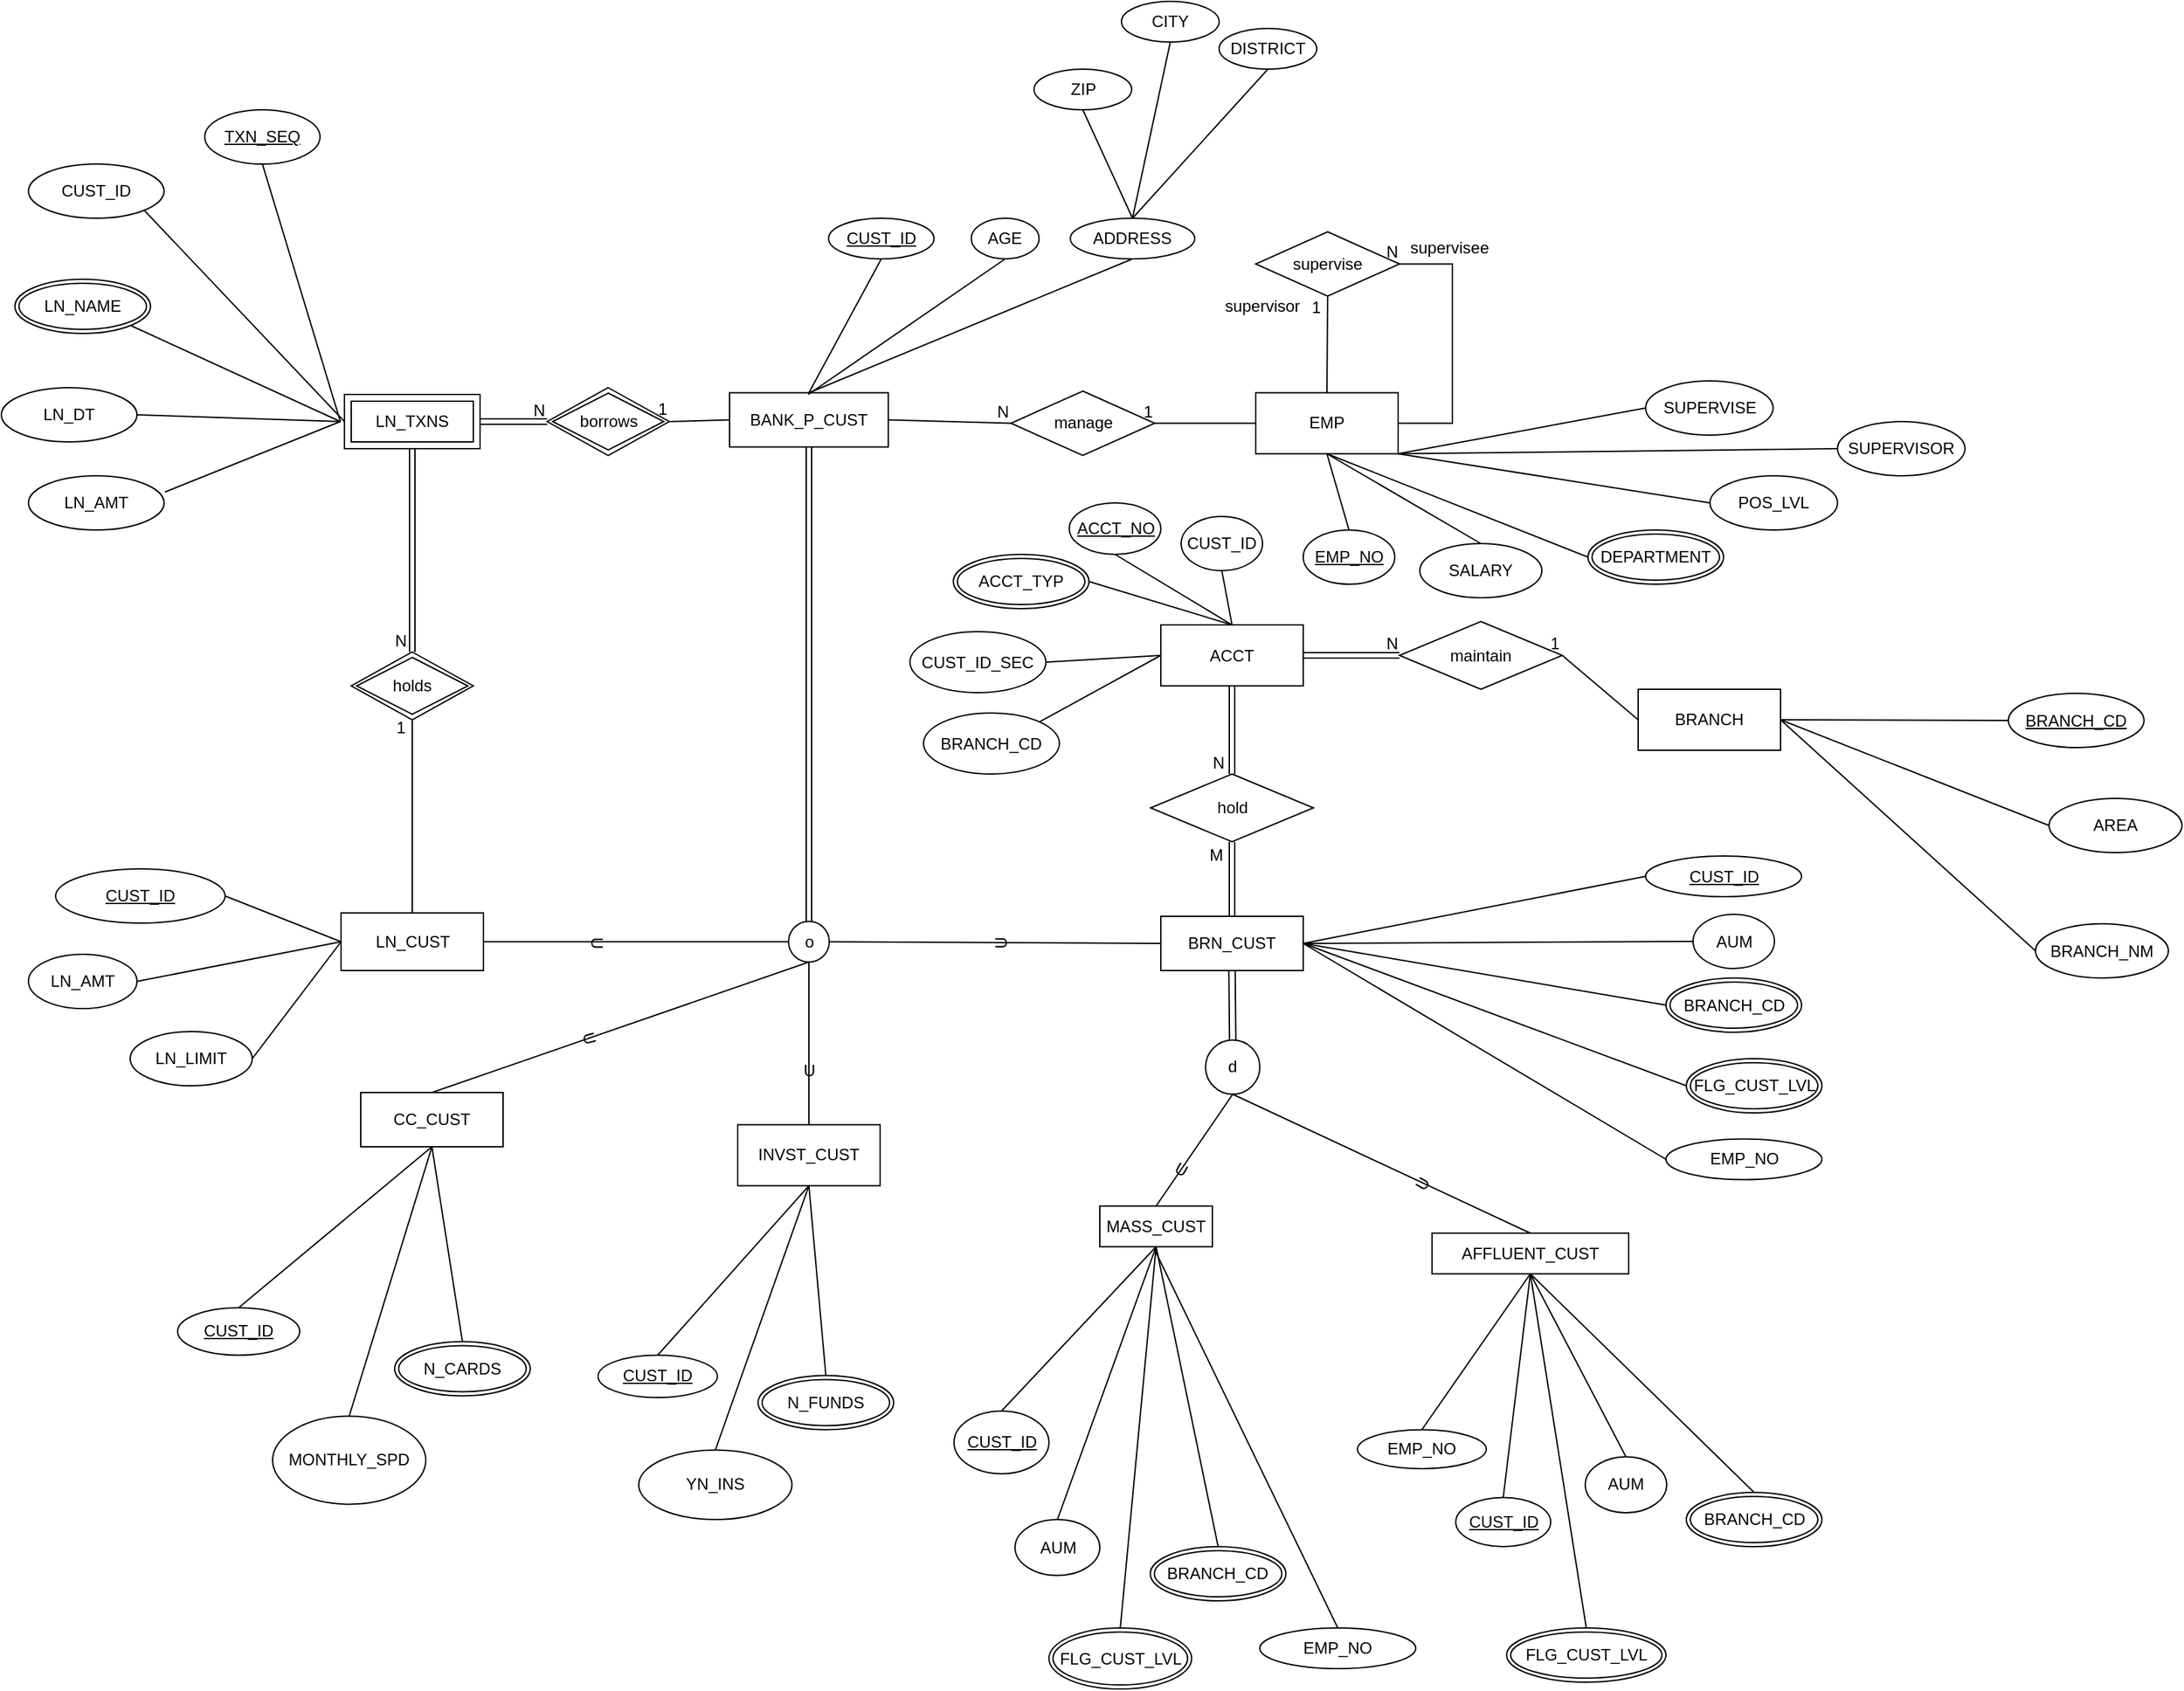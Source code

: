 <mxfile version="21.1.1" type="github">
  <diagram id="R2lEEEUBdFMjLlhIrx00" name="Page-1">
    <mxGraphModel dx="2378" dy="1888" grid="1" gridSize="10" guides="1" tooltips="1" connect="1" arrows="0" fold="1" page="1" pageScale="1" pageWidth="850" pageHeight="1100" math="0" shadow="0" extFonts="Permanent Marker^https://fonts.googleapis.com/css?family=Permanent+Marker">
      <root>
        <mxCell id="0" />
        <mxCell id="1" parent="0" />
        <mxCell id="X_ObQz0MvqeAvcVC8B-2-1" value="BANK_P_CUST" style="rounded=0;whiteSpace=wrap;html=1;" parent="1" vertex="1">
          <mxGeometry x="367" y="238.75" width="117" height="40" as="geometry" />
        </mxCell>
        <mxCell id="X_ObQz0MvqeAvcVC8B-2-3" value="CC_CUST" style="rounded=0;whiteSpace=wrap;html=1;" parent="1" vertex="1">
          <mxGeometry x="95" y="755" width="105" height="40" as="geometry" />
        </mxCell>
        <mxCell id="X_ObQz0MvqeAvcVC8B-2-4" value="BRN_CUST" style="rounded=0;whiteSpace=wrap;html=1;" parent="1" vertex="1">
          <mxGeometry x="685" y="625" width="105" height="40" as="geometry" />
        </mxCell>
        <mxCell id="X_ObQz0MvqeAvcVC8B-2-5" value="INVST_CUST" style="rounded=0;whiteSpace=wrap;html=1;" parent="1" vertex="1">
          <mxGeometry x="373" y="778.75" width="105" height="45" as="geometry" />
        </mxCell>
        <mxCell id="X_ObQz0MvqeAvcVC8B-2-6" value="o" style="ellipse;whiteSpace=wrap;html=1;aspect=fixed;" parent="1" vertex="1">
          <mxGeometry x="410.5" y="628.75" width="30" height="30" as="geometry" />
        </mxCell>
        <mxCell id="X_ObQz0MvqeAvcVC8B-2-7" value="" style="endArrow=none;html=1;rounded=0;entryX=0;entryY=0.5;entryDx=0;entryDy=0;exitX=1;exitY=0.5;exitDx=0;exitDy=0;" parent="1" source="X_ObQz0MvqeAvcVC8B-2-35" target="X_ObQz0MvqeAvcVC8B-2-6" edge="1">
          <mxGeometry width="50" height="50" relative="1" as="geometry">
            <mxPoint x="270" y="542.5" as="sourcePoint" />
            <mxPoint x="480" y="542.5" as="targetPoint" />
          </mxGeometry>
        </mxCell>
        <mxCell id="X_ObQz0MvqeAvcVC8B-2-8" value="" style="endArrow=none;html=1;rounded=0;entryX=0.5;entryY=1;entryDx=0;entryDy=0;exitX=0.5;exitY=0;exitDx=0;exitDy=0;" parent="1" source="X_ObQz0MvqeAvcVC8B-2-3" target="X_ObQz0MvqeAvcVC8B-2-6" edge="1">
          <mxGeometry width="50" height="50" relative="1" as="geometry">
            <mxPoint x="445" y="710" as="sourcePoint" />
            <mxPoint x="495" y="660" as="targetPoint" />
          </mxGeometry>
        </mxCell>
        <mxCell id="X_ObQz0MvqeAvcVC8B-2-11" value="" style="shape=link;html=1;rounded=0;entryX=0.5;entryY=1;entryDx=0;entryDy=0;exitX=0.5;exitY=0;exitDx=0;exitDy=0;" parent="1" source="X_ObQz0MvqeAvcVC8B-2-6" target="X_ObQz0MvqeAvcVC8B-2-1" edge="1">
          <mxGeometry width="100" relative="1" as="geometry">
            <mxPoint x="410" y="400" as="sourcePoint" />
            <mxPoint x="510" y="400" as="targetPoint" />
          </mxGeometry>
        </mxCell>
        <mxCell id="X_ObQz0MvqeAvcVC8B-2-12" value="&lt;u&gt;CUST_ID&lt;/u&gt;" style="ellipse;whiteSpace=wrap;html=1;" parent="1" vertex="1">
          <mxGeometry x="440" y="110" width="77.75" height="30" as="geometry" />
        </mxCell>
        <mxCell id="X_ObQz0MvqeAvcVC8B-2-13" value="AGE" style="ellipse;whiteSpace=wrap;html=1;" parent="1" vertex="1">
          <mxGeometry x="545.25" y="110" width="50" height="30" as="geometry" />
        </mxCell>
        <mxCell id="X_ObQz0MvqeAvcVC8B-2-14" value="ADDRESS" style="ellipse;whiteSpace=wrap;html=1;" parent="1" vertex="1">
          <mxGeometry x="618.25" y="110" width="91.75" height="30" as="geometry" />
        </mxCell>
        <mxCell id="X_ObQz0MvqeAvcVC8B-2-15" value="" style="endArrow=none;html=1;rounded=0;entryX=0.5;entryY=1;entryDx=0;entryDy=0;exitX=0.5;exitY=0;exitDx=0;exitDy=0;" parent="1" source="X_ObQz0MvqeAvcVC8B-2-1" target="X_ObQz0MvqeAvcVC8B-2-12" edge="1">
          <mxGeometry width="50" height="50" relative="1" as="geometry">
            <mxPoint x="430" y="420" as="sourcePoint" />
            <mxPoint x="480" y="370" as="targetPoint" />
          </mxGeometry>
        </mxCell>
        <mxCell id="X_ObQz0MvqeAvcVC8B-2-16" value="" style="endArrow=none;html=1;rounded=0;entryX=0.5;entryY=1;entryDx=0;entryDy=0;" parent="1" target="X_ObQz0MvqeAvcVC8B-2-13" edge="1">
          <mxGeometry width="50" height="50" relative="1" as="geometry">
            <mxPoint x="425" y="240" as="sourcePoint" />
            <mxPoint x="358" y="200" as="targetPoint" />
          </mxGeometry>
        </mxCell>
        <mxCell id="X_ObQz0MvqeAvcVC8B-2-17" value="" style="endArrow=none;html=1;rounded=0;entryX=0.5;entryY=1;entryDx=0;entryDy=0;exitX=0.5;exitY=0;exitDx=0;exitDy=0;" parent="1" source="X_ObQz0MvqeAvcVC8B-2-1" target="X_ObQz0MvqeAvcVC8B-2-14" edge="1">
          <mxGeometry width="50" height="50" relative="1" as="geometry">
            <mxPoint x="435" y="250" as="sourcePoint" />
            <mxPoint x="435" y="200" as="targetPoint" />
          </mxGeometry>
        </mxCell>
        <mxCell id="X_ObQz0MvqeAvcVC8B-2-24" value="d" style="ellipse;whiteSpace=wrap;html=1;aspect=fixed;" parent="1" vertex="1">
          <mxGeometry x="718" y="716.25" width="40" height="40" as="geometry" />
        </mxCell>
        <mxCell id="X_ObQz0MvqeAvcVC8B-2-25" value="MASS_CUST" style="rounded=0;whiteSpace=wrap;html=1;" parent="1" vertex="1">
          <mxGeometry x="640" y="838.75" width="83" height="30" as="geometry" />
        </mxCell>
        <mxCell id="X_ObQz0MvqeAvcVC8B-2-26" value="AFFLUENT_CUST" style="rounded=0;whiteSpace=wrap;html=1;" parent="1" vertex="1">
          <mxGeometry x="885" y="858.75" width="145" height="30" as="geometry" />
        </mxCell>
        <mxCell id="X_ObQz0MvqeAvcVC8B-2-27" value="" style="shape=link;html=1;rounded=0;entryX=0.5;entryY=1;entryDx=0;entryDy=0;width=4.667;exitX=0.5;exitY=0;exitDx=0;exitDy=0;" parent="1" source="X_ObQz0MvqeAvcVC8B-2-24" target="X_ObQz0MvqeAvcVC8B-2-4" edge="1">
          <mxGeometry width="100" relative="1" as="geometry">
            <mxPoint x="738" y="720" as="sourcePoint" />
            <mxPoint x="681" y="495" as="targetPoint" />
          </mxGeometry>
        </mxCell>
        <mxCell id="X_ObQz0MvqeAvcVC8B-2-28" value="" style="endArrow=none;html=1;rounded=0;entryX=0.5;entryY=1;entryDx=0;entryDy=0;exitX=0.5;exitY=0;exitDx=0;exitDy=0;" parent="1" source="X_ObQz0MvqeAvcVC8B-2-25" target="X_ObQz0MvqeAvcVC8B-2-24" edge="1">
          <mxGeometry width="50" height="50" relative="1" as="geometry">
            <mxPoint x="645" y="823.75" as="sourcePoint" />
            <mxPoint x="703" y="768.75" as="targetPoint" />
          </mxGeometry>
        </mxCell>
        <mxCell id="X_ObQz0MvqeAvcVC8B-2-35" value="LN_CUST" style="rounded=0;whiteSpace=wrap;html=1;" parent="1" vertex="1">
          <mxGeometry x="80.5" y="622.5" width="105" height="42.5" as="geometry" />
        </mxCell>
        <mxCell id="X_ObQz0MvqeAvcVC8B-2-36" value="&lt;u&gt;CUST_ID&lt;/u&gt;" style="ellipse;whiteSpace=wrap;html=1;" parent="1" vertex="1">
          <mxGeometry x="-130" y="590" width="125" height="40" as="geometry" />
        </mxCell>
        <mxCell id="X_ObQz0MvqeAvcVC8B-2-37" value="LN_AMT" style="ellipse;whiteSpace=wrap;html=1;" parent="1" vertex="1">
          <mxGeometry x="-150" y="653" width="80" height="40" as="geometry" />
        </mxCell>
        <mxCell id="X_ObQz0MvqeAvcVC8B-2-38" value="LN_LIMIT" style="ellipse;whiteSpace=wrap;html=1;" parent="1" vertex="1">
          <mxGeometry x="-75" y="710" width="90" height="40" as="geometry" />
        </mxCell>
        <mxCell id="X_ObQz0MvqeAvcVC8B-2-39" value="" style="endArrow=none;html=1;rounded=0;exitX=1;exitY=0.5;exitDx=0;exitDy=0;entryX=0;entryY=0.5;entryDx=0;entryDy=0;" parent="1" source="X_ObQz0MvqeAvcVC8B-2-36" target="X_ObQz0MvqeAvcVC8B-2-35" edge="1">
          <mxGeometry width="50" height="50" relative="1" as="geometry">
            <mxPoint x="425" y="640" as="sourcePoint" />
            <mxPoint x="475" y="590" as="targetPoint" />
          </mxGeometry>
        </mxCell>
        <mxCell id="X_ObQz0MvqeAvcVC8B-2-40" value="" style="endArrow=none;html=1;rounded=0;exitX=1;exitY=0.5;exitDx=0;exitDy=0;entryX=0;entryY=0.5;entryDx=0;entryDy=0;" parent="1" source="X_ObQz0MvqeAvcVC8B-2-37" target="X_ObQz0MvqeAvcVC8B-2-35" edge="1">
          <mxGeometry width="50" height="50" relative="1" as="geometry">
            <mxPoint x="95" y="625" as="sourcePoint" />
            <mxPoint x="135" y="670" as="targetPoint" />
          </mxGeometry>
        </mxCell>
        <mxCell id="X_ObQz0MvqeAvcVC8B-2-41" value="" style="endArrow=none;html=1;rounded=0;exitX=1;exitY=0.5;exitDx=0;exitDy=0;entryX=0;entryY=0.5;entryDx=0;entryDy=0;" parent="1" source="X_ObQz0MvqeAvcVC8B-2-38" target="X_ObQz0MvqeAvcVC8B-2-35" edge="1">
          <mxGeometry width="50" height="50" relative="1" as="geometry">
            <mxPoint x="99" y="678" as="sourcePoint" />
            <mxPoint x="135" y="670" as="targetPoint" />
          </mxGeometry>
        </mxCell>
        <mxCell id="X_ObQz0MvqeAvcVC8B-2-49" value="LN_AMT" style="ellipse;whiteSpace=wrap;html=1;" parent="1" vertex="1">
          <mxGeometry x="-150" y="300" width="100" height="40" as="geometry" />
        </mxCell>
        <mxCell id="X_ObQz0MvqeAvcVC8B-2-53" value="" style="endArrow=none;html=1;rounded=0;exitX=1;exitY=1;exitDx=0;exitDy=0;entryX=0;entryY=0.5;entryDx=0;entryDy=0;" parent="1" source="M4s5TThnSfctJDCdHLJB-11" edge="1">
          <mxGeometry width="50" height="50" relative="1" as="geometry">
            <mxPoint x="25" y="180" as="sourcePoint" />
            <mxPoint x="80" y="260" as="targetPoint" />
          </mxGeometry>
        </mxCell>
        <mxCell id="X_ObQz0MvqeAvcVC8B-2-54" value="" style="endArrow=none;html=1;rounded=0;exitX=1;exitY=0.5;exitDx=0;exitDy=0;entryX=0;entryY=0.5;entryDx=0;entryDy=0;" parent="1" source="X_ObQz0MvqeAvcVC8B-2-110" edge="1">
          <mxGeometry width="50" height="50" relative="1" as="geometry">
            <mxPoint x="40" y="240" as="sourcePoint" />
            <mxPoint x="80" y="260" as="targetPoint" />
          </mxGeometry>
        </mxCell>
        <mxCell id="X_ObQz0MvqeAvcVC8B-2-55" value="" style="endArrow=none;html=1;rounded=0;exitX=1.006;exitY=0.3;exitDx=0;exitDy=0;entryX=0;entryY=0.5;entryDx=0;entryDy=0;exitPerimeter=0;" parent="1" source="X_ObQz0MvqeAvcVC8B-2-49" edge="1">
          <mxGeometry width="50" height="50" relative="1" as="geometry">
            <mxPoint x="50" y="255" as="sourcePoint" />
            <mxPoint x="80" y="260" as="targetPoint" />
          </mxGeometry>
        </mxCell>
        <mxCell id="X_ObQz0MvqeAvcVC8B-2-56" value="&lt;u&gt;CUST_ID&lt;/u&gt;" style="ellipse;whiteSpace=wrap;html=1;" parent="1" vertex="1">
          <mxGeometry x="-40" y="913.75" width="90" height="35" as="geometry" />
        </mxCell>
        <mxCell id="X_ObQz0MvqeAvcVC8B-2-57" value="MONTHLY_SPD" style="ellipse;whiteSpace=wrap;html=1;" parent="1" vertex="1">
          <mxGeometry x="30" y="993.75" width="113" height="65" as="geometry" />
        </mxCell>
        <mxCell id="X_ObQz0MvqeAvcVC8B-2-59" style="edgeStyle=orthogonalEdgeStyle;rounded=0;orthogonalLoop=1;jettySize=auto;html=1;exitX=0.5;exitY=1;exitDx=0;exitDy=0;" parent="1" edge="1">
          <mxGeometry relative="1" as="geometry">
            <mxPoint x="87.5" y="930" as="sourcePoint" />
            <mxPoint x="87.5" y="930" as="targetPoint" />
          </mxGeometry>
        </mxCell>
        <mxCell id="X_ObQz0MvqeAvcVC8B-2-60" value="" style="endArrow=none;html=1;rounded=0;exitX=0.5;exitY=1;exitDx=0;exitDy=0;entryX=0.5;entryY=0;entryDx=0;entryDy=0;" parent="1" source="X_ObQz0MvqeAvcVC8B-2-3" target="X_ObQz0MvqeAvcVC8B-2-56" edge="1">
          <mxGeometry width="50" height="50" relative="1" as="geometry">
            <mxPoint x="-62.5" y="562.5" as="sourcePoint" />
            <mxPoint x="-37.5" y="875" as="targetPoint" />
          </mxGeometry>
        </mxCell>
        <mxCell id="X_ObQz0MvqeAvcVC8B-2-61" value="" style="endArrow=none;html=1;rounded=0;exitX=0.5;exitY=1;exitDx=0;exitDy=0;entryX=0.5;entryY=0;entryDx=0;entryDy=0;" parent="1" source="X_ObQz0MvqeAvcVC8B-2-3" target="X_ObQz0MvqeAvcVC8B-2-57" edge="1">
          <mxGeometry width="50" height="50" relative="1" as="geometry">
            <mxPoint x="215.5" y="745" as="sourcePoint" />
            <mxPoint x="87.5" y="890" as="targetPoint" />
          </mxGeometry>
        </mxCell>
        <mxCell id="X_ObQz0MvqeAvcVC8B-2-62" value="" style="endArrow=none;html=1;rounded=0;entryX=0.5;entryY=0;entryDx=0;entryDy=0;exitX=0.5;exitY=1;exitDx=0;exitDy=0;" parent="1" source="X_ObQz0MvqeAvcVC8B-2-3" target="X_ObQz0MvqeAvcVC8B-2-81" edge="1">
          <mxGeometry width="50" height="50" relative="1" as="geometry">
            <mxPoint x="202.5" y="735" as="sourcePoint" />
            <mxPoint x="157.5" y="780" as="targetPoint" />
          </mxGeometry>
        </mxCell>
        <mxCell id="X_ObQz0MvqeAvcVC8B-2-65" value="&lt;u&gt;CUST_ID&lt;/u&gt;" style="ellipse;whiteSpace=wrap;html=1;" parent="1" vertex="1">
          <mxGeometry x="1042.5" y="580.5" width="115" height="30" as="geometry" />
        </mxCell>
        <mxCell id="X_ObQz0MvqeAvcVC8B-2-66" value="AUM" style="ellipse;whiteSpace=wrap;html=1;" parent="1" vertex="1">
          <mxGeometry x="1077.5" y="623.5" width="60" height="40" as="geometry" />
        </mxCell>
        <mxCell id="X_ObQz0MvqeAvcVC8B-2-68" value="" style="endArrow=none;html=1;rounded=0;entryX=1;entryY=0.5;entryDx=0;entryDy=0;exitX=0;exitY=0.5;exitDx=0;exitDy=0;" parent="1" source="X_ObQz0MvqeAvcVC8B-2-65" target="X_ObQz0MvqeAvcVC8B-2-4" edge="1">
          <mxGeometry width="50" height="50" relative="1" as="geometry">
            <mxPoint x="758" y="765" as="sourcePoint" />
            <mxPoint x="713" y="735" as="targetPoint" />
          </mxGeometry>
        </mxCell>
        <mxCell id="X_ObQz0MvqeAvcVC8B-2-69" value="" style="endArrow=none;html=1;rounded=0;entryX=1;entryY=0.5;entryDx=0;entryDy=0;exitX=0;exitY=0.5;exitDx=0;exitDy=0;" parent="1" source="X_ObQz0MvqeAvcVC8B-2-66" target="X_ObQz0MvqeAvcVC8B-2-4" edge="1">
          <mxGeometry width="50" height="50" relative="1" as="geometry">
            <mxPoint x="820" y="694.5" as="sourcePoint" />
            <mxPoint x="775" y="694.5" as="targetPoint" />
          </mxGeometry>
        </mxCell>
        <mxCell id="X_ObQz0MvqeAvcVC8B-2-70" value="BRANCH_CD" style="ellipse;shape=doubleEllipse;margin=3;whiteSpace=wrap;html=1;align=center;" parent="1" vertex="1">
          <mxGeometry x="1057.5" y="670.5" width="100" height="40" as="geometry" />
        </mxCell>
        <mxCell id="X_ObQz0MvqeAvcVC8B-2-71" value="" style="endArrow=none;html=1;rounded=0;entryX=1;entryY=0.5;entryDx=0;entryDy=0;exitX=0;exitY=0.5;exitDx=0;exitDy=0;" parent="1" source="X_ObQz0MvqeAvcVC8B-2-70" target="X_ObQz0MvqeAvcVC8B-2-4" edge="1">
          <mxGeometry width="50" height="50" relative="1" as="geometry">
            <mxPoint x="840" y="708.75" as="sourcePoint" />
            <mxPoint x="800" y="658.75" as="targetPoint" />
          </mxGeometry>
        </mxCell>
        <mxCell id="X_ObQz0MvqeAvcVC8B-2-73" value="ZIP" style="ellipse;whiteSpace=wrap;html=1;" parent="1" vertex="1">
          <mxGeometry x="591.5" width="72" height="30" as="geometry" />
        </mxCell>
        <mxCell id="X_ObQz0MvqeAvcVC8B-2-74" value="CITY" style="ellipse;whiteSpace=wrap;html=1;" parent="1" vertex="1">
          <mxGeometry x="656" y="-50" width="72" height="30" as="geometry" />
        </mxCell>
        <mxCell id="X_ObQz0MvqeAvcVC8B-2-75" value="DISTRICT" style="ellipse;whiteSpace=wrap;html=1;" parent="1" vertex="1">
          <mxGeometry x="728" y="-30" width="72" height="30" as="geometry" />
        </mxCell>
        <mxCell id="X_ObQz0MvqeAvcVC8B-2-77" value="" style="endArrow=none;html=1;rounded=0;exitX=0.5;exitY=1;exitDx=0;exitDy=0;entryX=0.5;entryY=0;entryDx=0;entryDy=0;" parent="1" source="X_ObQz0MvqeAvcVC8B-2-73" target="X_ObQz0MvqeAvcVC8B-2-14" edge="1">
          <mxGeometry width="50" height="50" relative="1" as="geometry">
            <mxPoint x="670.75" y="40" as="sourcePoint" />
            <mxPoint x="695.25" y="120" as="targetPoint" />
          </mxGeometry>
        </mxCell>
        <mxCell id="X_ObQz0MvqeAvcVC8B-2-78" value="" style="endArrow=none;html=1;rounded=0;entryX=0.5;entryY=0;entryDx=0;entryDy=0;exitX=0.5;exitY=1;exitDx=0;exitDy=0;" parent="1" source="X_ObQz0MvqeAvcVC8B-2-74" target="X_ObQz0MvqeAvcVC8B-2-14" edge="1">
          <mxGeometry width="50" height="50" relative="1" as="geometry">
            <mxPoint x="715.25" y="75" as="sourcePoint" />
            <mxPoint x="689.25" y="124" as="targetPoint" />
          </mxGeometry>
        </mxCell>
        <mxCell id="X_ObQz0MvqeAvcVC8B-2-79" value="" style="endArrow=none;html=1;rounded=0;entryX=0.5;entryY=0;entryDx=0;entryDy=0;exitX=0.5;exitY=1;exitDx=0;exitDy=0;" parent="1" source="X_ObQz0MvqeAvcVC8B-2-75" target="X_ObQz0MvqeAvcVC8B-2-14" edge="1">
          <mxGeometry width="50" height="50" relative="1" as="geometry">
            <mxPoint x="715.25" y="115" as="sourcePoint" />
            <mxPoint x="700.25" y="135" as="targetPoint" />
          </mxGeometry>
        </mxCell>
        <mxCell id="X_ObQz0MvqeAvcVC8B-2-81" value="N_CARDS" style="ellipse;shape=doubleEllipse;margin=3;whiteSpace=wrap;html=1;align=center;" parent="1" vertex="1">
          <mxGeometry x="120" y="938.75" width="100" height="40" as="geometry" />
        </mxCell>
        <mxCell id="X_ObQz0MvqeAvcVC8B-2-83" value="&lt;u&gt;CUST_ID&lt;/u&gt;" style="ellipse;whiteSpace=wrap;html=1;" parent="1" vertex="1">
          <mxGeometry x="532.5" y="990" width="70" height="46.25" as="geometry" />
        </mxCell>
        <mxCell id="X_ObQz0MvqeAvcVC8B-2-84" value="AUM" style="ellipse;whiteSpace=wrap;html=1;" parent="1" vertex="1">
          <mxGeometry x="577.5" y="1070" width="62.5" height="41.25" as="geometry" />
        </mxCell>
        <mxCell id="X_ObQz0MvqeAvcVC8B-2-89" value="" style="endArrow=none;html=1;rounded=0;entryX=0.5;entryY=1;entryDx=0;entryDy=0;exitX=0.5;exitY=0;exitDx=0;exitDy=0;" parent="1" source="X_ObQz0MvqeAvcVC8B-2-83" target="X_ObQz0MvqeAvcVC8B-2-25" edge="1">
          <mxGeometry width="50" height="50" relative="1" as="geometry">
            <mxPoint x="575.5" y="878.75" as="sourcePoint" />
            <mxPoint x="627.5" y="848.75" as="targetPoint" />
          </mxGeometry>
        </mxCell>
        <mxCell id="X_ObQz0MvqeAvcVC8B-2-90" value="" style="endArrow=none;html=1;rounded=0;entryX=0.5;entryY=1;entryDx=0;entryDy=0;exitX=0.5;exitY=0;exitDx=0;exitDy=0;" parent="1" source="X_ObQz0MvqeAvcVC8B-2-84" target="X_ObQz0MvqeAvcVC8B-2-25" edge="1">
          <mxGeometry width="50" height="50" relative="1" as="geometry">
            <mxPoint x="640" y="908.75" as="sourcePoint" />
            <mxPoint x="721" y="838.75" as="targetPoint" />
          </mxGeometry>
        </mxCell>
        <mxCell id="X_ObQz0MvqeAvcVC8B-2-91" value="" style="endArrow=none;html=1;rounded=0;entryX=0.5;entryY=1;entryDx=0;entryDy=0;exitX=0.5;exitY=0;exitDx=0;exitDy=0;" parent="1" source="2vu53mX79qWmZF1J7i1n-3" target="X_ObQz0MvqeAvcVC8B-2-25" edge="1">
          <mxGeometry width="50" height="50" relative="1" as="geometry">
            <mxPoint x="647.5" y="1140" as="sourcePoint" />
            <mxPoint x="721" y="838.75" as="targetPoint" />
          </mxGeometry>
        </mxCell>
        <mxCell id="X_ObQz0MvqeAvcVC8B-2-92" value="&lt;u&gt;CUST_ID&lt;/u&gt;" style="ellipse;whiteSpace=wrap;html=1;" parent="1" vertex="1">
          <mxGeometry x="902.5" y="1053.75" width="70" height="36.25" as="geometry" />
        </mxCell>
        <mxCell id="X_ObQz0MvqeAvcVC8B-2-94" value="AUM" style="ellipse;whiteSpace=wrap;html=1;" parent="1" vertex="1">
          <mxGeometry x="998" y="1023.75" width="60" height="41.25" as="geometry" />
        </mxCell>
        <mxCell id="X_ObQz0MvqeAvcVC8B-2-95" value="" style="endArrow=none;html=1;rounded=0;entryX=0.5;entryY=1;entryDx=0;entryDy=0;exitX=0.5;exitY=0;exitDx=0;exitDy=0;" parent="1" source="X_ObQz0MvqeAvcVC8B-2-92" target="X_ObQz0MvqeAvcVC8B-2-26" edge="1">
          <mxGeometry width="50" height="50" relative="1" as="geometry">
            <mxPoint x="840" y="928.75" as="sourcePoint" />
            <mxPoint x="851" y="858.75" as="targetPoint" />
          </mxGeometry>
        </mxCell>
        <mxCell id="X_ObQz0MvqeAvcVC8B-2-96" value="" style="endArrow=none;html=1;rounded=0;entryX=0.5;entryY=1;entryDx=0;entryDy=0;exitX=0.5;exitY=0;exitDx=0;exitDy=0;" parent="1" source="2vu53mX79qWmZF1J7i1n-2" target="X_ObQz0MvqeAvcVC8B-2-26" edge="1">
          <mxGeometry width="50" height="50" relative="1" as="geometry">
            <mxPoint x="1008" y="1150" as="sourcePoint" />
            <mxPoint x="948" y="858.75" as="targetPoint" />
          </mxGeometry>
        </mxCell>
        <mxCell id="X_ObQz0MvqeAvcVC8B-2-97" value="" style="endArrow=none;html=1;rounded=0;entryX=0.5;entryY=1;entryDx=0;entryDy=0;exitX=0.5;exitY=0;exitDx=0;exitDy=0;" parent="1" source="X_ObQz0MvqeAvcVC8B-2-94" target="X_ObQz0MvqeAvcVC8B-2-26" edge="1">
          <mxGeometry width="50" height="50" relative="1" as="geometry">
            <mxPoint x="1003" y="928.75" as="sourcePoint" />
            <mxPoint x="948" y="858.75" as="targetPoint" />
            <Array as="points" />
          </mxGeometry>
        </mxCell>
        <mxCell id="X_ObQz0MvqeAvcVC8B-2-98" value="&lt;u&gt;CUST_ID&lt;/u&gt;" style="ellipse;whiteSpace=wrap;html=1;" parent="1" vertex="1">
          <mxGeometry x="270" y="948.75" width="88" height="31.25" as="geometry" />
        </mxCell>
        <mxCell id="X_ObQz0MvqeAvcVC8B-2-99" value="YN_INS" style="ellipse;whiteSpace=wrap;html=1;" parent="1" vertex="1">
          <mxGeometry x="300" y="1018.75" width="113" height="51.25" as="geometry" />
        </mxCell>
        <mxCell id="X_ObQz0MvqeAvcVC8B-2-100" value="N_FUNDS" style="ellipse;shape=doubleEllipse;margin=3;whiteSpace=wrap;html=1;align=center;" parent="1" vertex="1">
          <mxGeometry x="388" y="963.75" width="100" height="40" as="geometry" />
        </mxCell>
        <mxCell id="X_ObQz0MvqeAvcVC8B-2-108" value="LN_TXNS" style="shape=ext;margin=3;double=1;whiteSpace=wrap;html=1;align=center;" parent="1" vertex="1">
          <mxGeometry x="83" y="240" width="100" height="40" as="geometry" />
        </mxCell>
        <mxCell id="X_ObQz0MvqeAvcVC8B-2-110" value="LN_DT" style="ellipse;whiteSpace=wrap;html=1;" parent="1" vertex="1">
          <mxGeometry x="-170" y="235" width="100" height="40" as="geometry" />
        </mxCell>
        <mxCell id="X_ObQz0MvqeAvcVC8B-2-113" value="" style="shape=link;html=1;rounded=0;exitX=1;exitY=0.5;exitDx=0;exitDy=0;entryX=0;entryY=0.5;entryDx=0;entryDy=0;" parent="1" source="X_ObQz0MvqeAvcVC8B-2-108" target="X_ObQz0MvqeAvcVC8B-2-124" edge="1">
          <mxGeometry relative="1" as="geometry">
            <mxPoint x="180" y="210" as="sourcePoint" />
            <mxPoint x="240" y="260" as="targetPoint" />
          </mxGeometry>
        </mxCell>
        <mxCell id="X_ObQz0MvqeAvcVC8B-2-114" value="N" style="resizable=0;html=1;whiteSpace=wrap;align=right;verticalAlign=bottom;" parent="X_ObQz0MvqeAvcVC8B-2-113" connectable="0" vertex="1">
          <mxGeometry x="1" relative="1" as="geometry" />
        </mxCell>
        <mxCell id="X_ObQz0MvqeAvcVC8B-2-118" value="" style="endArrow=none;html=1;rounded=0;exitX=0;exitY=0.5;exitDx=0;exitDy=0;entryX=1;entryY=0.5;entryDx=0;entryDy=0;" parent="1" source="X_ObQz0MvqeAvcVC8B-2-1" target="X_ObQz0MvqeAvcVC8B-2-124" edge="1">
          <mxGeometry relative="1" as="geometry">
            <mxPoint x="340" y="219" as="sourcePoint" />
            <mxPoint x="320" y="260" as="targetPoint" />
          </mxGeometry>
        </mxCell>
        <mxCell id="X_ObQz0MvqeAvcVC8B-2-119" value="1" style="resizable=0;html=1;whiteSpace=wrap;align=right;verticalAlign=bottom;" parent="X_ObQz0MvqeAvcVC8B-2-118" connectable="0" vertex="1">
          <mxGeometry x="1" relative="1" as="geometry" />
        </mxCell>
        <mxCell id="X_ObQz0MvqeAvcVC8B-2-124" value="borrows" style="shape=rhombus;double=1;perimeter=rhombusPerimeter;whiteSpace=wrap;html=1;align=center;" parent="1" vertex="1">
          <mxGeometry x="232.5" y="235" width="90" height="50" as="geometry" />
        </mxCell>
        <mxCell id="X_ObQz0MvqeAvcVC8B-2-125" value="holds" style="shape=rhombus;double=1;perimeter=rhombusPerimeter;whiteSpace=wrap;html=1;align=center;" parent="1" vertex="1">
          <mxGeometry x="88" y="430" width="90" height="50" as="geometry" />
        </mxCell>
        <mxCell id="X_ObQz0MvqeAvcVC8B-2-126" value="" style="endArrow=none;html=1;rounded=0;exitX=0.5;exitY=0;exitDx=0;exitDy=0;entryX=0.5;entryY=1;entryDx=0;entryDy=0;" parent="1" source="X_ObQz0MvqeAvcVC8B-2-35" target="X_ObQz0MvqeAvcVC8B-2-125" edge="1">
          <mxGeometry relative="1" as="geometry">
            <mxPoint x="175" y="377.5" as="sourcePoint" />
            <mxPoint x="127.5" y="417.4" as="targetPoint" />
          </mxGeometry>
        </mxCell>
        <mxCell id="X_ObQz0MvqeAvcVC8B-2-127" value="1" style="resizable=0;html=1;whiteSpace=wrap;align=right;verticalAlign=bottom;" parent="X_ObQz0MvqeAvcVC8B-2-126" connectable="0" vertex="1">
          <mxGeometry x="1" relative="1" as="geometry">
            <mxPoint x="-4" y="14" as="offset" />
          </mxGeometry>
        </mxCell>
        <mxCell id="X_ObQz0MvqeAvcVC8B-2-128" value="" style="shape=link;html=1;rounded=0;exitX=0.5;exitY=1;exitDx=0;exitDy=0;entryX=0.5;entryY=0;entryDx=0;entryDy=0;" parent="1" source="X_ObQz0MvqeAvcVC8B-2-108" target="X_ObQz0MvqeAvcVC8B-2-125" edge="1">
          <mxGeometry relative="1" as="geometry">
            <mxPoint x="180" y="330" as="sourcePoint" />
            <mxPoint x="340" y="330" as="targetPoint" />
          </mxGeometry>
        </mxCell>
        <mxCell id="X_ObQz0MvqeAvcVC8B-2-129" value="N" style="resizable=0;html=1;whiteSpace=wrap;align=right;verticalAlign=bottom;" parent="X_ObQz0MvqeAvcVC8B-2-128" connectable="0" vertex="1">
          <mxGeometry x="1" relative="1" as="geometry">
            <mxPoint x="-3" as="offset" />
          </mxGeometry>
        </mxCell>
        <mxCell id="X_ObQz0MvqeAvcVC8B-2-130" value="EMP" style="rounded=0;whiteSpace=wrap;html=1;" parent="1" vertex="1">
          <mxGeometry x="755" y="238.75" width="105" height="45" as="geometry" />
        </mxCell>
        <mxCell id="X_ObQz0MvqeAvcVC8B-2-132" value="manage" style="shape=rhombus;perimeter=rhombusPerimeter;whiteSpace=wrap;html=1;align=center;" parent="1" vertex="1">
          <mxGeometry x="574.5" y="237.5" width="106" height="47.5" as="geometry" />
        </mxCell>
        <mxCell id="X_ObQz0MvqeAvcVC8B-2-134" value="" style="endArrow=none;html=1;rounded=0;exitX=1;exitY=0.5;exitDx=0;exitDy=0;entryX=0;entryY=0.5;entryDx=0;entryDy=0;" parent="1" source="X_ObQz0MvqeAvcVC8B-2-1" target="X_ObQz0MvqeAvcVC8B-2-132" edge="1">
          <mxGeometry relative="1" as="geometry">
            <mxPoint x="492.5" y="285" as="sourcePoint" />
            <mxPoint x="652.5" y="285" as="targetPoint" />
          </mxGeometry>
        </mxCell>
        <mxCell id="X_ObQz0MvqeAvcVC8B-2-135" value="N" style="resizable=0;html=1;whiteSpace=wrap;align=right;verticalAlign=bottom;" parent="X_ObQz0MvqeAvcVC8B-2-134" connectable="0" vertex="1">
          <mxGeometry x="1" relative="1" as="geometry" />
        </mxCell>
        <mxCell id="X_ObQz0MvqeAvcVC8B-2-136" value="" style="endArrow=none;html=1;rounded=0;exitX=0;exitY=0.5;exitDx=0;exitDy=0;entryX=1;entryY=0.5;entryDx=0;entryDy=0;" parent="1" source="X_ObQz0MvqeAvcVC8B-2-130" target="X_ObQz0MvqeAvcVC8B-2-132" edge="1">
          <mxGeometry relative="1" as="geometry">
            <mxPoint x="300" y="340" as="sourcePoint" />
            <mxPoint x="460" y="340" as="targetPoint" />
          </mxGeometry>
        </mxCell>
        <mxCell id="X_ObQz0MvqeAvcVC8B-2-137" value="1" style="resizable=0;html=1;whiteSpace=wrap;align=right;verticalAlign=bottom;" parent="X_ObQz0MvqeAvcVC8B-2-136" connectable="0" vertex="1">
          <mxGeometry x="1" relative="1" as="geometry" />
        </mxCell>
        <mxCell id="X_ObQz0MvqeAvcVC8B-2-138" value="supervise" style="shape=rhombus;perimeter=rhombusPerimeter;whiteSpace=wrap;html=1;align=center;" parent="1" vertex="1">
          <mxGeometry x="755" y="120" width="106" height="47.5" as="geometry" />
        </mxCell>
        <mxCell id="X_ObQz0MvqeAvcVC8B-2-146" value="" style="endArrow=none;html=1;rounded=0;entryX=0.5;entryY=1;entryDx=0;entryDy=0;exitX=0.5;exitY=0;exitDx=0;exitDy=0;" parent="1" source="X_ObQz0MvqeAvcVC8B-2-130" target="X_ObQz0MvqeAvcVC8B-2-138" edge="1">
          <mxGeometry relative="1" as="geometry">
            <mxPoint x="740" y="340" as="sourcePoint" />
            <mxPoint x="900" y="340" as="targetPoint" />
          </mxGeometry>
        </mxCell>
        <mxCell id="X_ObQz0MvqeAvcVC8B-2-147" value="1" style="resizable=0;html=1;whiteSpace=wrap;align=right;verticalAlign=bottom;" parent="X_ObQz0MvqeAvcVC8B-2-146" connectable="0" vertex="1">
          <mxGeometry x="1" relative="1" as="geometry">
            <mxPoint x="-4" y="17" as="offset" />
          </mxGeometry>
        </mxCell>
        <mxCell id="X_ObQz0MvqeAvcVC8B-2-148" value="" style="endArrow=none;html=1;rounded=0;entryX=1;entryY=0.5;entryDx=0;entryDy=0;exitX=1;exitY=0.5;exitDx=0;exitDy=0;edgeStyle=orthogonalEdgeStyle;" parent="1" source="X_ObQz0MvqeAvcVC8B-2-130" target="X_ObQz0MvqeAvcVC8B-2-138" edge="1">
          <mxGeometry relative="1" as="geometry">
            <mxPoint x="740" y="340" as="sourcePoint" />
            <mxPoint x="900" y="340" as="targetPoint" />
            <Array as="points">
              <mxPoint x="900" y="261" />
              <mxPoint x="900" y="144" />
            </Array>
          </mxGeometry>
        </mxCell>
        <mxCell id="X_ObQz0MvqeAvcVC8B-2-149" value="N" style="resizable=0;html=1;whiteSpace=wrap;align=right;verticalAlign=bottom;" parent="X_ObQz0MvqeAvcVC8B-2-148" connectable="0" vertex="1">
          <mxGeometry x="1" relative="1" as="geometry" />
        </mxCell>
        <mxCell id="X_ObQz0MvqeAvcVC8B-2-150" value="supervisor" style="text;strokeColor=none;fillColor=none;align=center;verticalAlign=middle;spacingLeft=4;spacingRight=4;overflow=hidden;points=[[0,0.5],[1,0.5]];portConstraint=eastwest;rotatable=0;whiteSpace=wrap;html=1;" parent="1" vertex="1">
          <mxGeometry x="720" y="160" width="80" height="30" as="geometry" />
        </mxCell>
        <mxCell id="X_ObQz0MvqeAvcVC8B-2-151" value="supervisee" style="text;strokeColor=none;fillColor=none;align=center;verticalAlign=middle;spacingLeft=4;spacingRight=4;overflow=hidden;points=[[0,0.5],[1,0.5]];portConstraint=eastwest;rotatable=0;whiteSpace=wrap;html=1;" parent="1" vertex="1">
          <mxGeometry x="858" y="117" width="80" height="30" as="geometry" />
        </mxCell>
        <mxCell id="X_ObQz0MvqeAvcVC8B-2-152" value="ACCT" style="rounded=0;whiteSpace=wrap;html=1;" parent="1" vertex="1">
          <mxGeometry x="685" y="410" width="105" height="45" as="geometry" />
        </mxCell>
        <mxCell id="X_ObQz0MvqeAvcVC8B-2-153" value="hold" style="shape=rhombus;perimeter=rhombusPerimeter;whiteSpace=wrap;html=1;align=center;" parent="1" vertex="1">
          <mxGeometry x="677.5" y="520" width="120" height="50" as="geometry" />
        </mxCell>
        <mxCell id="X_ObQz0MvqeAvcVC8B-2-154" value="" style="endArrow=none;html=1;rounded=0;entryX=0.5;entryY=0;entryDx=0;entryDy=0;exitX=0.5;exitY=1;exitDx=0;exitDy=0;" parent="1" source="X_ObQz0MvqeAvcVC8B-2-5" target="X_ObQz0MvqeAvcVC8B-2-98" edge="1">
          <mxGeometry width="50" height="50" relative="1" as="geometry">
            <mxPoint x="215.75" y="820" as="sourcePoint" />
            <mxPoint x="257.75" y="920" as="targetPoint" />
          </mxGeometry>
        </mxCell>
        <mxCell id="X_ObQz0MvqeAvcVC8B-2-155" value="" style="endArrow=none;html=1;rounded=0;entryX=0.5;entryY=0;entryDx=0;entryDy=0;exitX=0.5;exitY=1;exitDx=0;exitDy=0;" parent="1" source="X_ObQz0MvqeAvcVC8B-2-5" target="X_ObQz0MvqeAvcVC8B-2-99" edge="1">
          <mxGeometry width="50" height="50" relative="1" as="geometry">
            <mxPoint x="430.75" y="835" as="sourcePoint" />
            <mxPoint x="372.75" y="925" as="targetPoint" />
          </mxGeometry>
        </mxCell>
        <mxCell id="X_ObQz0MvqeAvcVC8B-2-156" value="" style="endArrow=none;html=1;rounded=0;entryX=0.5;entryY=0;entryDx=0;entryDy=0;exitX=0.5;exitY=1;exitDx=0;exitDy=0;" parent="1" source="X_ObQz0MvqeAvcVC8B-2-5" target="X_ObQz0MvqeAvcVC8B-2-100" edge="1">
          <mxGeometry width="50" height="50" relative="1" as="geometry">
            <mxPoint x="430.75" y="835" as="sourcePoint" />
            <mxPoint x="445.75" y="920" as="targetPoint" />
          </mxGeometry>
        </mxCell>
        <mxCell id="X_ObQz0MvqeAvcVC8B-2-157" value="" style="endArrow=none;html=1;rounded=0;entryX=0.5;entryY=0;entryDx=0;entryDy=0;exitX=0.5;exitY=1;exitDx=0;exitDy=0;" parent="1" source="X_ObQz0MvqeAvcVC8B-2-6" target="X_ObQz0MvqeAvcVC8B-2-5" edge="1">
          <mxGeometry width="50" height="50" relative="1" as="geometry">
            <mxPoint x="373" y="820" as="sourcePoint" />
            <mxPoint x="358" y="980" as="targetPoint" />
          </mxGeometry>
        </mxCell>
        <mxCell id="X_ObQz0MvqeAvcVC8B-2-158" value="" style="endArrow=none;html=1;rounded=0;entryX=0;entryY=0.5;entryDx=0;entryDy=0;exitX=1;exitY=0.5;exitDx=0;exitDy=0;" parent="1" source="X_ObQz0MvqeAvcVC8B-2-6" target="X_ObQz0MvqeAvcVC8B-2-4" edge="1">
          <mxGeometry width="50" height="50" relative="1" as="geometry">
            <mxPoint x="440.5" y="690" as="sourcePoint" />
            <mxPoint x="665.5" y="690" as="targetPoint" />
          </mxGeometry>
        </mxCell>
        <mxCell id="X_ObQz0MvqeAvcVC8B-2-166" value="" style="shape=link;html=1;rounded=0;exitX=0.5;exitY=1;exitDx=0;exitDy=0;entryX=0.5;entryY=0;entryDx=0;entryDy=0;" parent="1" source="X_ObQz0MvqeAvcVC8B-2-152" target="X_ObQz0MvqeAvcVC8B-2-153" edge="1">
          <mxGeometry relative="1" as="geometry">
            <mxPoint x="670" y="490" as="sourcePoint" />
            <mxPoint x="830" y="490" as="targetPoint" />
          </mxGeometry>
        </mxCell>
        <mxCell id="X_ObQz0MvqeAvcVC8B-2-168" value="N" style="resizable=0;html=1;whiteSpace=wrap;align=right;verticalAlign=bottom;" parent="X_ObQz0MvqeAvcVC8B-2-166" connectable="0" vertex="1">
          <mxGeometry x="1" relative="1" as="geometry">
            <mxPoint x="-4" as="offset" />
          </mxGeometry>
        </mxCell>
        <mxCell id="X_ObQz0MvqeAvcVC8B-2-169" value="" style="shape=link;html=1;rounded=0;exitX=0.5;exitY=1;exitDx=0;exitDy=0;entryX=0.5;entryY=0;entryDx=0;entryDy=0;" parent="1" source="X_ObQz0MvqeAvcVC8B-2-153" target="X_ObQz0MvqeAvcVC8B-2-4" edge="1">
          <mxGeometry relative="1" as="geometry">
            <mxPoint x="670" y="490" as="sourcePoint" />
            <mxPoint x="830" y="490" as="targetPoint" />
          </mxGeometry>
        </mxCell>
        <mxCell id="X_ObQz0MvqeAvcVC8B-2-170" value="M" style="resizable=0;html=1;whiteSpace=wrap;align=left;verticalAlign=bottom;" parent="X_ObQz0MvqeAvcVC8B-2-169" connectable="0" vertex="1">
          <mxGeometry x="-1" relative="1" as="geometry">
            <mxPoint x="-19" y="18" as="offset" />
          </mxGeometry>
        </mxCell>
        <mxCell id="X_ObQz0MvqeAvcVC8B-2-172" value="BRANCH" style="rounded=0;whiteSpace=wrap;html=1;" parent="1" vertex="1">
          <mxGeometry x="1037" y="457.5" width="105" height="45" as="geometry" />
        </mxCell>
        <mxCell id="X_ObQz0MvqeAvcVC8B-2-173" value="maintain" style="shape=rhombus;perimeter=rhombusPerimeter;whiteSpace=wrap;html=1;align=center;" parent="1" vertex="1">
          <mxGeometry x="861" y="407.5" width="120" height="50" as="geometry" />
        </mxCell>
        <mxCell id="X_ObQz0MvqeAvcVC8B-2-176" value="" style="endArrow=none;html=1;rounded=0;exitX=0;exitY=0.5;exitDx=0;exitDy=0;entryX=1;entryY=0.5;entryDx=0;entryDy=0;" parent="1" source="X_ObQz0MvqeAvcVC8B-2-172" target="X_ObQz0MvqeAvcVC8B-2-173" edge="1">
          <mxGeometry relative="1" as="geometry">
            <mxPoint x="670" y="390" as="sourcePoint" />
            <mxPoint x="830" y="390" as="targetPoint" />
          </mxGeometry>
        </mxCell>
        <mxCell id="X_ObQz0MvqeAvcVC8B-2-177" value="1" style="resizable=0;html=1;whiteSpace=wrap;align=right;verticalAlign=bottom;" parent="X_ObQz0MvqeAvcVC8B-2-176" connectable="0" vertex="1">
          <mxGeometry x="1" relative="1" as="geometry" />
        </mxCell>
        <mxCell id="X_ObQz0MvqeAvcVC8B-2-178" value="&lt;u&gt;ACCT_NO&lt;/u&gt;" style="ellipse;whiteSpace=wrap;html=1;" parent="1" vertex="1">
          <mxGeometry x="617.5" y="320" width="67.5" height="38" as="geometry" />
        </mxCell>
        <mxCell id="X_ObQz0MvqeAvcVC8B-2-179" value="CUST_ID" style="ellipse;whiteSpace=wrap;html=1;" parent="1" vertex="1">
          <mxGeometry x="700" y="330" width="60" height="40" as="geometry" />
        </mxCell>
        <mxCell id="X_ObQz0MvqeAvcVC8B-2-180" value="ACCT_TYP" style="ellipse;shape=doubleEllipse;margin=3;whiteSpace=wrap;html=1;align=center;" parent="1" vertex="1">
          <mxGeometry x="532" y="358" width="100" height="40" as="geometry" />
        </mxCell>
        <mxCell id="X_ObQz0MvqeAvcVC8B-2-181" value="" style="endArrow=none;html=1;rounded=0;exitX=0.5;exitY=1;exitDx=0;exitDy=0;entryX=0.5;entryY=0;entryDx=0;entryDy=0;" parent="1" source="X_ObQz0MvqeAvcVC8B-2-179" target="X_ObQz0MvqeAvcVC8B-2-152" edge="1">
          <mxGeometry relative="1" as="geometry">
            <mxPoint x="670" y="560" as="sourcePoint" />
            <mxPoint x="830" y="560" as="targetPoint" />
          </mxGeometry>
        </mxCell>
        <mxCell id="X_ObQz0MvqeAvcVC8B-2-182" value="" style="endArrow=none;html=1;rounded=0;exitX=0.5;exitY=1;exitDx=0;exitDy=0;entryX=0.5;entryY=0;entryDx=0;entryDy=0;" parent="1" source="X_ObQz0MvqeAvcVC8B-2-178" target="X_ObQz0MvqeAvcVC8B-2-152" edge="1">
          <mxGeometry relative="1" as="geometry">
            <mxPoint x="740" y="380" as="sourcePoint" />
            <mxPoint x="748" y="420" as="targetPoint" />
          </mxGeometry>
        </mxCell>
        <mxCell id="X_ObQz0MvqeAvcVC8B-2-183" value="" style="endArrow=none;html=1;rounded=0;exitX=1;exitY=0.5;exitDx=0;exitDy=0;entryX=0.5;entryY=0;entryDx=0;entryDy=0;" parent="1" source="X_ObQz0MvqeAvcVC8B-2-180" target="X_ObQz0MvqeAvcVC8B-2-152" edge="1">
          <mxGeometry relative="1" as="geometry">
            <mxPoint x="661" y="368" as="sourcePoint" />
            <mxPoint x="748" y="420" as="targetPoint" />
          </mxGeometry>
        </mxCell>
        <mxCell id="X_ObQz0MvqeAvcVC8B-2-184" value="&lt;u&gt;BRANCH_CD&lt;/u&gt;" style="ellipse;whiteSpace=wrap;html=1;" parent="1" vertex="1">
          <mxGeometry x="1310" y="460.5" width="100" height="40" as="geometry" />
        </mxCell>
        <mxCell id="X_ObQz0MvqeAvcVC8B-2-185" value="AREA" style="ellipse;whiteSpace=wrap;html=1;" parent="1" vertex="1">
          <mxGeometry x="1340" y="538" width="98" height="40" as="geometry" />
        </mxCell>
        <mxCell id="X_ObQz0MvqeAvcVC8B-2-188" value="BRANCH_NM" style="ellipse;whiteSpace=wrap;html=1;" parent="1" vertex="1">
          <mxGeometry x="1330" y="630.5" width="98" height="40" as="geometry" />
        </mxCell>
        <mxCell id="X_ObQz0MvqeAvcVC8B-2-191" value="" style="endArrow=none;html=1;rounded=0;entryX=0;entryY=0.5;entryDx=0;entryDy=0;exitX=1;exitY=0.5;exitDx=0;exitDy=0;" parent="1" source="X_ObQz0MvqeAvcVC8B-2-172" target="X_ObQz0MvqeAvcVC8B-2-184" edge="1">
          <mxGeometry relative="1" as="geometry">
            <mxPoint x="670" y="560" as="sourcePoint" />
            <mxPoint x="830" y="560" as="targetPoint" />
          </mxGeometry>
        </mxCell>
        <mxCell id="X_ObQz0MvqeAvcVC8B-2-192" value="" style="endArrow=none;html=1;rounded=0;entryX=0;entryY=0.5;entryDx=0;entryDy=0;exitX=1;exitY=0.5;exitDx=0;exitDy=0;" parent="1" source="X_ObQz0MvqeAvcVC8B-2-172" target="X_ObQz0MvqeAvcVC8B-2-185" edge="1">
          <mxGeometry relative="1" as="geometry">
            <mxPoint x="1165" y="442" as="sourcePoint" />
            <mxPoint x="1210" y="360" as="targetPoint" />
          </mxGeometry>
        </mxCell>
        <mxCell id="X_ObQz0MvqeAvcVC8B-2-193" value="" style="endArrow=none;html=1;rounded=0;entryX=0;entryY=0.5;entryDx=0;entryDy=0;exitX=1;exitY=0.5;exitDx=0;exitDy=0;" parent="1" source="X_ObQz0MvqeAvcVC8B-2-172" target="X_ObQz0MvqeAvcVC8B-2-188" edge="1">
          <mxGeometry relative="1" as="geometry">
            <mxPoint x="1165" y="442" as="sourcePoint" />
            <mxPoint x="1240" y="438" as="targetPoint" />
          </mxGeometry>
        </mxCell>
        <mxCell id="X_ObQz0MvqeAvcVC8B-2-194" value="" style="shape=link;html=1;rounded=0;entryX=0;entryY=0.5;entryDx=0;entryDy=0;exitX=1;exitY=0.5;exitDx=0;exitDy=0;" parent="1" source="X_ObQz0MvqeAvcVC8B-2-152" target="X_ObQz0MvqeAvcVC8B-2-173" edge="1">
          <mxGeometry relative="1" as="geometry">
            <mxPoint x="670" y="640" as="sourcePoint" />
            <mxPoint x="830" y="640" as="targetPoint" />
          </mxGeometry>
        </mxCell>
        <mxCell id="X_ObQz0MvqeAvcVC8B-2-195" value="N" style="resizable=0;html=1;whiteSpace=wrap;align=right;verticalAlign=bottom;" parent="X_ObQz0MvqeAvcVC8B-2-194" connectable="0" vertex="1">
          <mxGeometry x="1" relative="1" as="geometry" />
        </mxCell>
        <mxCell id="X_ObQz0MvqeAvcVC8B-2-203" value="U" style="text;html=1;strokeColor=none;fillColor=none;align=center;verticalAlign=middle;whiteSpace=wrap;rounded=0;rotation=90;" parent="1" vertex="1">
          <mxGeometry x="250" y="622.5" width="38.12" height="44.75" as="geometry" />
        </mxCell>
        <mxCell id="X_ObQz0MvqeAvcVC8B-2-204" value="U" style="text;html=1;strokeColor=none;fillColor=none;align=center;verticalAlign=middle;whiteSpace=wrap;rounded=0;rotation=75;" parent="1" vertex="1">
          <mxGeometry x="238.12" y="693" width="50" height="44.75" as="geometry" />
        </mxCell>
        <mxCell id="X_ObQz0MvqeAvcVC8B-2-205" value="U" style="text;html=1;strokeColor=none;fillColor=none;align=center;verticalAlign=middle;whiteSpace=wrap;rounded=0;rotation=0;" parent="1" vertex="1">
          <mxGeometry x="400.5" y="716.25" width="50" height="44.75" as="geometry" />
        </mxCell>
        <mxCell id="X_ObQz0MvqeAvcVC8B-2-207" value="U" style="text;html=1;strokeColor=none;fillColor=none;align=center;verticalAlign=middle;whiteSpace=wrap;rounded=0;rotation=-90;" parent="1" vertex="1">
          <mxGeometry x="542.5" y="619.5" width="50" height="51" as="geometry" />
        </mxCell>
        <mxCell id="X_ObQz0MvqeAvcVC8B-2-209" value="U" style="text;html=1;strokeColor=none;fillColor=none;align=center;verticalAlign=middle;whiteSpace=wrap;rounded=0;rotation=30;" parent="1" vertex="1">
          <mxGeometry x="675.25" y="786.75" width="50" height="51" as="geometry" />
        </mxCell>
        <mxCell id="M4s5TThnSfctJDCdHLJB-1" value="&lt;u&gt;EMP_NO&lt;/u&gt;" style="ellipse;whiteSpace=wrap;html=1;" parent="1" vertex="1">
          <mxGeometry x="790" y="340" width="67.5" height="40" as="geometry" />
        </mxCell>
        <mxCell id="M4s5TThnSfctJDCdHLJB-2" value="SALARY" style="ellipse;whiteSpace=wrap;html=1;" parent="1" vertex="1">
          <mxGeometry x="876" y="350" width="90" height="40" as="geometry" />
        </mxCell>
        <mxCell id="M4s5TThnSfctJDCdHLJB-5" value="" style="endArrow=none;html=1;rounded=0;exitX=0.5;exitY=1;exitDx=0;exitDy=0;entryX=0.5;entryY=0;entryDx=0;entryDy=0;" parent="1" source="X_ObQz0MvqeAvcVC8B-2-130" target="M4s5TThnSfctJDCdHLJB-1" edge="1">
          <mxGeometry relative="1" as="geometry">
            <mxPoint x="740" y="380" as="sourcePoint" />
            <mxPoint x="748" y="420" as="targetPoint" />
          </mxGeometry>
        </mxCell>
        <mxCell id="M4s5TThnSfctJDCdHLJB-6" value="" style="endArrow=none;html=1;rounded=0;exitX=0.5;exitY=1;exitDx=0;exitDy=0;entryX=0.5;entryY=0;entryDx=0;entryDy=0;" parent="1" source="X_ObQz0MvqeAvcVC8B-2-130" target="M4s5TThnSfctJDCdHLJB-2" edge="1">
          <mxGeometry relative="1" as="geometry">
            <mxPoint x="818" y="294" as="sourcePoint" />
            <mxPoint x="834" y="350" as="targetPoint" />
          </mxGeometry>
        </mxCell>
        <mxCell id="M4s5TThnSfctJDCdHLJB-7" value="" style="endArrow=none;html=1;rounded=0;exitX=0.5;exitY=1;exitDx=0;exitDy=0;entryX=0;entryY=0.5;entryDx=0;entryDy=0;" parent="1" source="X_ObQz0MvqeAvcVC8B-2-130" target="M4s5TThnSfctJDCdHLJB-8" edge="1">
          <mxGeometry relative="1" as="geometry">
            <mxPoint x="818" y="294" as="sourcePoint" />
            <mxPoint x="920" y="310" as="targetPoint" />
          </mxGeometry>
        </mxCell>
        <mxCell id="M4s5TThnSfctJDCdHLJB-8" value="DEPARTMENT" style="ellipse;shape=doubleEllipse;margin=3;whiteSpace=wrap;html=1;align=center;" parent="1" vertex="1">
          <mxGeometry x="1000" y="340" width="100" height="40" as="geometry" />
        </mxCell>
        <mxCell id="M4s5TThnSfctJDCdHLJB-9" value="&lt;u&gt;TXN_SEQ&lt;/u&gt;" style="ellipse;whiteSpace=wrap;html=1;" parent="1" vertex="1">
          <mxGeometry x="-20" y="30" width="85" height="40" as="geometry" />
        </mxCell>
        <mxCell id="M4s5TThnSfctJDCdHLJB-10" value="" style="endArrow=none;html=1;rounded=0;exitX=0.5;exitY=1;exitDx=0;exitDy=0;" parent="1" source="M4s5TThnSfctJDCdHLJB-9" edge="1">
          <mxGeometry width="50" height="50" relative="1" as="geometry">
            <mxPoint x="35" y="190" as="sourcePoint" />
            <mxPoint x="80" y="260" as="targetPoint" />
          </mxGeometry>
        </mxCell>
        <mxCell id="M4s5TThnSfctJDCdHLJB-11" value="LN_NAME" style="ellipse;shape=doubleEllipse;margin=3;whiteSpace=wrap;html=1;align=center;" parent="1" vertex="1">
          <mxGeometry x="-160" y="155" width="100" height="40" as="geometry" />
        </mxCell>
        <mxCell id="Te1LY6DuS1yLmi-bnfxk-1" value="CUST_ID_SEC" style="ellipse;whiteSpace=wrap;html=1;" parent="1" vertex="1">
          <mxGeometry x="500" y="415" width="100.25" height="45" as="geometry" />
        </mxCell>
        <mxCell id="Te1LY6DuS1yLmi-bnfxk-2" value="" style="endArrow=none;html=1;rounded=0;exitX=1;exitY=0.5;exitDx=0;exitDy=0;entryX=0;entryY=0.5;entryDx=0;entryDy=0;" parent="1" source="Te1LY6DuS1yLmi-bnfxk-1" target="X_ObQz0MvqeAvcVC8B-2-152" edge="1">
          <mxGeometry relative="1" as="geometry">
            <mxPoint x="642" y="388" as="sourcePoint" />
            <mxPoint x="748" y="420" as="targetPoint" />
          </mxGeometry>
        </mxCell>
        <mxCell id="Te1LY6DuS1yLmi-bnfxk-3" value="BRANCH_CD" style="ellipse;whiteSpace=wrap;html=1;" parent="1" vertex="1">
          <mxGeometry x="510" y="475" width="100.25" height="45" as="geometry" />
        </mxCell>
        <mxCell id="Te1LY6DuS1yLmi-bnfxk-4" value="" style="endArrow=none;html=1;rounded=0;exitX=1;exitY=0;exitDx=0;exitDy=0;entryX=0;entryY=0.5;entryDx=0;entryDy=0;" parent="1" source="Te1LY6DuS1yLmi-bnfxk-3" target="X_ObQz0MvqeAvcVC8B-2-152" edge="1">
          <mxGeometry relative="1" as="geometry">
            <mxPoint x="610" y="448" as="sourcePoint" />
            <mxPoint x="695" y="443" as="targetPoint" />
          </mxGeometry>
        </mxCell>
        <mxCell id="Te1LY6DuS1yLmi-bnfxk-7" value="" style="endArrow=none;html=1;rounded=0;exitX=0;exitY=0.5;exitDx=0;exitDy=0;entryX=1;entryY=0.5;entryDx=0;entryDy=0;" parent="1" source="2vu53mX79qWmZF1J7i1n-1" target="X_ObQz0MvqeAvcVC8B-2-4" edge="1">
          <mxGeometry width="50" height="50" relative="1" as="geometry">
            <mxPoint x="1045.5" y="750.5" as="sourcePoint" />
            <mxPoint x="800" y="670" as="targetPoint" />
          </mxGeometry>
        </mxCell>
        <mxCell id="Te1LY6DuS1yLmi-bnfxk-9" value="" style="endArrow=none;html=1;rounded=0;entryX=0.5;entryY=1;entryDx=0;entryDy=0;exitX=0.5;exitY=0;exitDx=0;exitDy=0;" parent="1" source="X_ObQz0MvqeAvcVC8B-2-26" target="X_ObQz0MvqeAvcVC8B-2-24" edge="1">
          <mxGeometry width="50" height="50" relative="1" as="geometry">
            <mxPoint x="692" y="849" as="sourcePoint" />
            <mxPoint x="748" y="766" as="targetPoint" />
          </mxGeometry>
        </mxCell>
        <mxCell id="Te1LY6DuS1yLmi-bnfxk-10" value="U" style="text;html=1;strokeColor=none;fillColor=none;align=center;verticalAlign=middle;whiteSpace=wrap;rounded=0;rotation=-60;" parent="1" vertex="1">
          <mxGeometry x="852.5" y="797" width="50" height="51" as="geometry" />
        </mxCell>
        <mxCell id="Te1LY6DuS1yLmi-bnfxk-12" value="" style="endArrow=none;html=1;rounded=0;entryX=0.5;entryY=1;entryDx=0;entryDy=0;exitX=0.5;exitY=0;exitDx=0;exitDy=0;" parent="1" source="Te1LY6DuS1yLmi-bnfxk-16" target="X_ObQz0MvqeAvcVC8B-2-25" edge="1">
          <mxGeometry width="50" height="50" relative="1" as="geometry">
            <mxPoint x="715.125" y="1080" as="sourcePoint" />
            <mxPoint x="692" y="879" as="targetPoint" />
          </mxGeometry>
        </mxCell>
        <mxCell id="Te1LY6DuS1yLmi-bnfxk-14" value="BRANCH_CD" style="ellipse;shape=doubleEllipse;margin=3;whiteSpace=wrap;html=1;align=center;" parent="1" vertex="1">
          <mxGeometry x="1072.5" y="1050" width="100" height="40" as="geometry" />
        </mxCell>
        <mxCell id="Te1LY6DuS1yLmi-bnfxk-15" value="" style="endArrow=none;html=1;rounded=0;entryX=0.5;entryY=1;entryDx=0;entryDy=0;exitX=0.5;exitY=0;exitDx=0;exitDy=0;" parent="1" source="Te1LY6DuS1yLmi-bnfxk-14" target="X_ObQz0MvqeAvcVC8B-2-26" edge="1">
          <mxGeometry width="50" height="50" relative="1" as="geometry">
            <mxPoint x="1038" y="1034" as="sourcePoint" />
            <mxPoint x="968" y="899" as="targetPoint" />
            <Array as="points" />
          </mxGeometry>
        </mxCell>
        <mxCell id="Te1LY6DuS1yLmi-bnfxk-16" value="BRANCH_CD" style="ellipse;shape=doubleEllipse;margin=3;whiteSpace=wrap;html=1;align=center;" parent="1" vertex="1">
          <mxGeometry x="677.25" y="1090" width="100" height="40" as="geometry" />
        </mxCell>
        <mxCell id="Te1LY6DuS1yLmi-bnfxk-17" value="CUST_ID" style="ellipse;whiteSpace=wrap;html=1;" parent="1" vertex="1">
          <mxGeometry x="-150" y="70" width="100" height="40" as="geometry" />
        </mxCell>
        <mxCell id="Te1LY6DuS1yLmi-bnfxk-18" value="" style="endArrow=none;html=1;rounded=0;exitX=1;exitY=1;exitDx=0;exitDy=0;entryX=0;entryY=0.5;entryDx=0;entryDy=0;" parent="1" source="Te1LY6DuS1yLmi-bnfxk-17" target="X_ObQz0MvqeAvcVC8B-2-108" edge="1">
          <mxGeometry width="50" height="50" relative="1" as="geometry">
            <mxPoint x="33" y="80" as="sourcePoint" />
            <mxPoint x="90" y="270" as="targetPoint" />
          </mxGeometry>
        </mxCell>
        <mxCell id="KDWYgOWKnUXuaU6hqq_P-1" value="POS_LVL" style="ellipse;whiteSpace=wrap;html=1;" parent="1" vertex="1">
          <mxGeometry x="1090" y="300" width="94" height="40" as="geometry" />
        </mxCell>
        <mxCell id="KDWYgOWKnUXuaU6hqq_P-2" value="SUPERVISOR" style="ellipse;whiteSpace=wrap;html=1;" parent="1" vertex="1">
          <mxGeometry x="1184" y="260" width="94" height="40" as="geometry" />
        </mxCell>
        <mxCell id="KDWYgOWKnUXuaU6hqq_P-3" value="SUPERVISE" style="ellipse;whiteSpace=wrap;html=1;" parent="1" vertex="1">
          <mxGeometry x="1042.5" y="230" width="94" height="40" as="geometry" />
        </mxCell>
        <mxCell id="KDWYgOWKnUXuaU6hqq_P-4" value="" style="endArrow=none;html=1;rounded=0;entryX=0;entryY=0.5;entryDx=0;entryDy=0;exitX=1;exitY=1;exitDx=0;exitDy=0;" parent="1" source="X_ObQz0MvqeAvcVC8B-2-130" target="KDWYgOWKnUXuaU6hqq_P-3" edge="1">
          <mxGeometry relative="1" as="geometry">
            <mxPoint x="860" y="260" as="sourcePoint" />
            <mxPoint x="1010" y="370" as="targetPoint" />
          </mxGeometry>
        </mxCell>
        <mxCell id="KDWYgOWKnUXuaU6hqq_P-5" value="" style="endArrow=none;html=1;rounded=0;entryX=0;entryY=0.5;entryDx=0;entryDy=0;exitX=1;exitY=1;exitDx=0;exitDy=0;" parent="1" source="X_ObQz0MvqeAvcVC8B-2-130" target="KDWYgOWKnUXuaU6hqq_P-2" edge="1">
          <mxGeometry relative="1" as="geometry">
            <mxPoint x="870" y="270" as="sourcePoint" />
            <mxPoint x="1016" y="230" as="targetPoint" />
          </mxGeometry>
        </mxCell>
        <mxCell id="KDWYgOWKnUXuaU6hqq_P-6" value="" style="endArrow=none;html=1;rounded=0;entryX=0;entryY=0.5;entryDx=0;entryDy=0;exitX=1;exitY=1;exitDx=0;exitDy=0;" parent="1" source="X_ObQz0MvqeAvcVC8B-2-130" target="KDWYgOWKnUXuaU6hqq_P-1" edge="1">
          <mxGeometry relative="1" as="geometry">
            <mxPoint x="870" y="271" as="sourcePoint" />
            <mxPoint x="1080" y="274" as="targetPoint" />
          </mxGeometry>
        </mxCell>
        <mxCell id="KDWYgOWKnUXuaU6hqq_P-7" value="EMP_NO" style="ellipse;whiteSpace=wrap;html=1;" parent="1" vertex="1">
          <mxGeometry x="1057.5" y="789.25" width="115" height="30" as="geometry" />
        </mxCell>
        <mxCell id="KDWYgOWKnUXuaU6hqq_P-8" value="" style="endArrow=none;html=1;rounded=0;exitX=0;exitY=0.5;exitDx=0;exitDy=0;entryX=1;entryY=0.5;entryDx=0;entryDy=0;" parent="1" source="KDWYgOWKnUXuaU6hqq_P-7" target="X_ObQz0MvqeAvcVC8B-2-4" edge="1">
          <mxGeometry width="50" height="50" relative="1" as="geometry">
            <mxPoint x="1056" y="761" as="sourcePoint" />
            <mxPoint x="800" y="655" as="targetPoint" />
          </mxGeometry>
        </mxCell>
        <mxCell id="KDWYgOWKnUXuaU6hqq_P-9" value="EMP_NO" style="ellipse;whiteSpace=wrap;html=1;" parent="1" vertex="1">
          <mxGeometry x="758" y="1150" width="115" height="30" as="geometry" />
        </mxCell>
        <mxCell id="KDWYgOWKnUXuaU6hqq_P-10" value="" style="endArrow=none;html=1;rounded=0;exitX=0.5;exitY=0;exitDx=0;exitDy=0;" parent="1" source="KDWYgOWKnUXuaU6hqq_P-9" edge="1">
          <mxGeometry width="50" height="50" relative="1" as="geometry">
            <mxPoint x="1068" y="814" as="sourcePoint" />
            <mxPoint x="680" y="870" as="targetPoint" />
          </mxGeometry>
        </mxCell>
        <mxCell id="KDWYgOWKnUXuaU6hqq_P-11" value="EMP_NO" style="ellipse;whiteSpace=wrap;html=1;" parent="1" vertex="1">
          <mxGeometry x="830" y="1003.75" width="95" height="28.75" as="geometry" />
        </mxCell>
        <mxCell id="KDWYgOWKnUXuaU6hqq_P-12" value="" style="endArrow=none;html=1;rounded=0;exitX=0.5;exitY=0;exitDx=0;exitDy=0;entryX=0.5;entryY=1;entryDx=0;entryDy=0;" parent="1" source="KDWYgOWKnUXuaU6hqq_P-11" target="X_ObQz0MvqeAvcVC8B-2-26" edge="1">
          <mxGeometry width="50" height="50" relative="1" as="geometry">
            <mxPoint x="826" y="1160" as="sourcePoint" />
            <mxPoint x="690" y="880" as="targetPoint" />
          </mxGeometry>
        </mxCell>
        <mxCell id="2vu53mX79qWmZF1J7i1n-1" value="FLG_CUST_LVL" style="ellipse;shape=doubleEllipse;margin=3;whiteSpace=wrap;html=1;align=center;" vertex="1" parent="1">
          <mxGeometry x="1072.5" y="730" width="100" height="40" as="geometry" />
        </mxCell>
        <mxCell id="2vu53mX79qWmZF1J7i1n-2" value="FLG_CUST_LVL" style="ellipse;shape=doubleEllipse;margin=3;whiteSpace=wrap;html=1;align=center;" vertex="1" parent="1">
          <mxGeometry x="940" y="1150" width="117.5" height="40" as="geometry" />
        </mxCell>
        <mxCell id="2vu53mX79qWmZF1J7i1n-3" value="FLG_CUST_LVL" style="ellipse;shape=doubleEllipse;margin=3;whiteSpace=wrap;html=1;align=center;" vertex="1" parent="1">
          <mxGeometry x="602.5" y="1150" width="105.25" height="45" as="geometry" />
        </mxCell>
      </root>
    </mxGraphModel>
  </diagram>
</mxfile>
